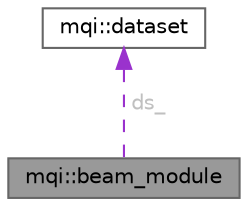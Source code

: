 digraph "mqi::beam_module"
{
 // LATEX_PDF_SIZE
  bgcolor="transparent";
  edge [fontname=Helvetica,fontsize=10,labelfontname=Helvetica,labelfontsize=10];
  node [fontname=Helvetica,fontsize=10,shape=box,height=0.2,width=0.4];
  Node1 [id="Node000001",label="mqi::beam_module",height=0.2,width=0.4,color="gray40", fillcolor="grey60", style="filled", fontcolor="black",tooltip="A base class for interpreting DICOM beam data."];
  Node2 -> Node1 [id="edge1_Node000001_Node000002",dir="back",color="darkorchid3",style="dashed",tooltip=" ",label=<<TABLE CELLBORDER="0" BORDER="0"><TR><TD VALIGN="top" ALIGN="LEFT" CELLPADDING="1" CELLSPACING="0">ds_</TD></TR>
</TABLE>> ,fontcolor="grey" ];
  Node2 [id="Node000002",label="mqi::dataset",height=0.2,width=0.4,color="gray40", fillcolor="white", style="filled",URL="$classmqi_1_1dataset.html",tooltip="A wrapper for gdcm::DataSet that simplifies accessing DICOM data elements and sequences."];
}
